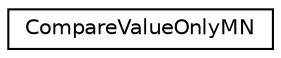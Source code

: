 digraph "Graphical Class Hierarchy"
{
  edge [fontname="Helvetica",fontsize="10",labelfontname="Helvetica",labelfontsize="10"];
  node [fontname="Helvetica",fontsize="10",shape=record];
  rankdir="LR";
  Node0 [label="CompareValueOnlyMN",height=0.2,width=0.4,color="black", fillcolor="white", style="filled",URL="$struct_compare_value_only_m_n.html"];
}
